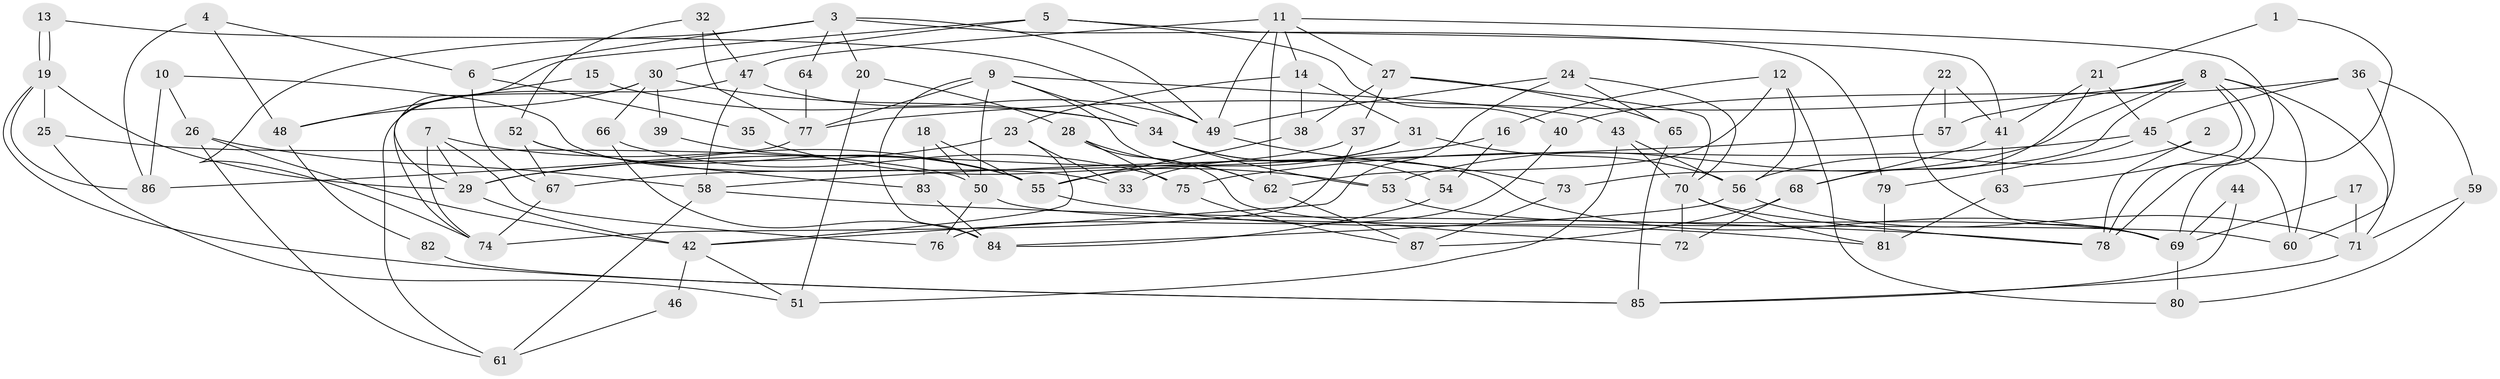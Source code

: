 // coarse degree distribution, {4: 0.1320754716981132, 6: 0.16981132075471697, 3: 0.22641509433962265, 8: 0.09433962264150944, 9: 0.018867924528301886, 5: 0.24528301886792453, 7: 0.03773584905660377, 2: 0.05660377358490566, 10: 0.018867924528301886}
// Generated by graph-tools (version 1.1) at 2025/52/02/27/25 19:52:01]
// undirected, 87 vertices, 174 edges
graph export_dot {
graph [start="1"]
  node [color=gray90,style=filled];
  1;
  2;
  3;
  4;
  5;
  6;
  7;
  8;
  9;
  10;
  11;
  12;
  13;
  14;
  15;
  16;
  17;
  18;
  19;
  20;
  21;
  22;
  23;
  24;
  25;
  26;
  27;
  28;
  29;
  30;
  31;
  32;
  33;
  34;
  35;
  36;
  37;
  38;
  39;
  40;
  41;
  42;
  43;
  44;
  45;
  46;
  47;
  48;
  49;
  50;
  51;
  52;
  53;
  54;
  55;
  56;
  57;
  58;
  59;
  60;
  61;
  62;
  63;
  64;
  65;
  66;
  67;
  68;
  69;
  70;
  71;
  72;
  73;
  74;
  75;
  76;
  77;
  78;
  79;
  80;
  81;
  82;
  83;
  84;
  85;
  86;
  87;
  1 -- 69;
  1 -- 21;
  2 -- 78;
  2 -- 56;
  3 -- 20;
  3 -- 49;
  3 -- 6;
  3 -- 64;
  3 -- 74;
  3 -- 79;
  4 -- 6;
  4 -- 86;
  4 -- 48;
  5 -- 40;
  5 -- 29;
  5 -- 30;
  5 -- 41;
  6 -- 67;
  6 -- 35;
  7 -- 55;
  7 -- 74;
  7 -- 29;
  7 -- 76;
  8 -- 78;
  8 -- 60;
  8 -- 53;
  8 -- 57;
  8 -- 63;
  8 -- 71;
  8 -- 73;
  8 -- 77;
  9 -- 62;
  9 -- 43;
  9 -- 34;
  9 -- 50;
  9 -- 77;
  9 -- 84;
  10 -- 26;
  10 -- 86;
  10 -- 33;
  11 -- 47;
  11 -- 27;
  11 -- 14;
  11 -- 49;
  11 -- 62;
  11 -- 78;
  12 -- 16;
  12 -- 56;
  12 -- 62;
  12 -- 80;
  13 -- 19;
  13 -- 19;
  13 -- 49;
  14 -- 38;
  14 -- 23;
  14 -- 31;
  15 -- 48;
  15 -- 34;
  16 -- 54;
  16 -- 29;
  17 -- 69;
  17 -- 71;
  18 -- 55;
  18 -- 50;
  18 -- 83;
  19 -- 29;
  19 -- 25;
  19 -- 85;
  19 -- 86;
  20 -- 51;
  20 -- 28;
  21 -- 68;
  21 -- 41;
  21 -- 45;
  22 -- 69;
  22 -- 41;
  22 -- 57;
  23 -- 33;
  23 -- 29;
  23 -- 42;
  24 -- 49;
  24 -- 42;
  24 -- 65;
  24 -- 70;
  25 -- 51;
  25 -- 50;
  26 -- 42;
  26 -- 61;
  26 -- 58;
  27 -- 65;
  27 -- 70;
  27 -- 37;
  27 -- 38;
  28 -- 62;
  28 -- 72;
  28 -- 75;
  29 -- 42;
  30 -- 74;
  30 -- 34;
  30 -- 39;
  30 -- 48;
  30 -- 66;
  31 -- 55;
  31 -- 33;
  31 -- 56;
  32 -- 77;
  32 -- 47;
  32 -- 52;
  34 -- 53;
  34 -- 54;
  34 -- 69;
  35 -- 53;
  36 -- 60;
  36 -- 45;
  36 -- 40;
  36 -- 59;
  37 -- 74;
  37 -- 67;
  38 -- 55;
  39 -- 55;
  40 -- 76;
  41 -- 63;
  41 -- 68;
  42 -- 46;
  42 -- 51;
  43 -- 70;
  43 -- 56;
  43 -- 51;
  44 -- 85;
  44 -- 69;
  45 -- 75;
  45 -- 60;
  45 -- 79;
  46 -- 61;
  47 -- 49;
  47 -- 58;
  47 -- 61;
  48 -- 82;
  49 -- 73;
  50 -- 60;
  50 -- 76;
  52 -- 83;
  52 -- 55;
  52 -- 67;
  53 -- 69;
  54 -- 84;
  55 -- 81;
  56 -- 71;
  56 -- 84;
  57 -- 58;
  58 -- 61;
  58 -- 78;
  59 -- 80;
  59 -- 71;
  62 -- 87;
  63 -- 81;
  64 -- 77;
  65 -- 85;
  66 -- 84;
  66 -- 75;
  67 -- 74;
  68 -- 87;
  68 -- 72;
  69 -- 80;
  70 -- 78;
  70 -- 72;
  70 -- 81;
  71 -- 85;
  73 -- 87;
  75 -- 87;
  77 -- 86;
  79 -- 81;
  82 -- 85;
  83 -- 84;
}
